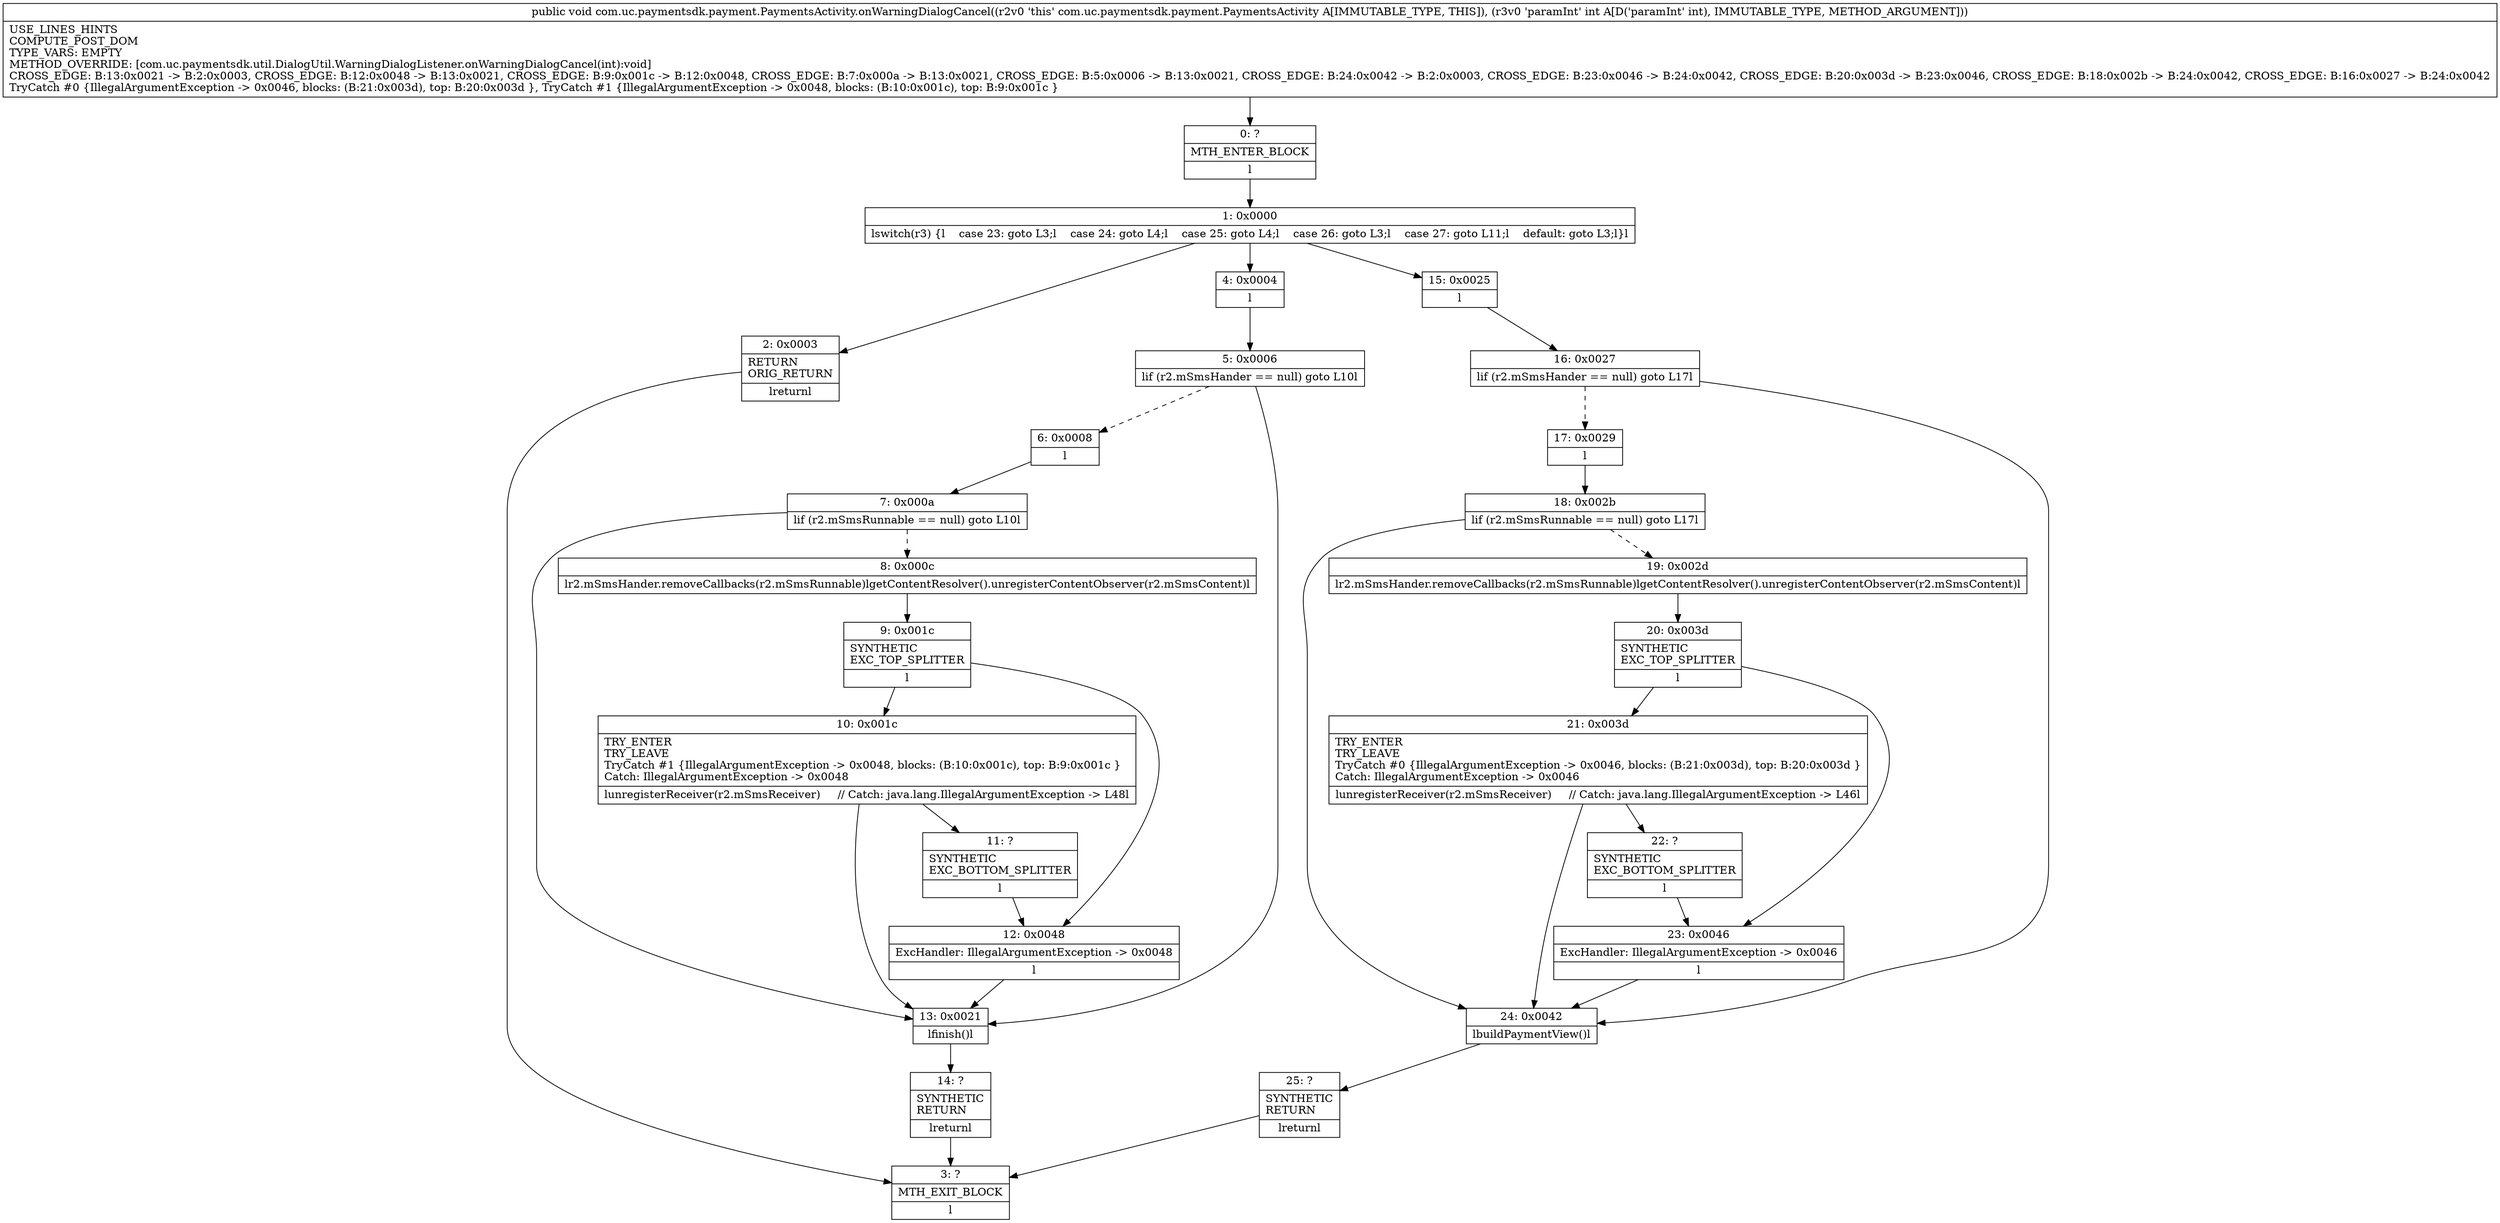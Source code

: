 digraph "CFG forcom.uc.paymentsdk.payment.PaymentsActivity.onWarningDialogCancel(I)V" {
Node_0 [shape=record,label="{0\:\ ?|MTH_ENTER_BLOCK\l|l}"];
Node_1 [shape=record,label="{1\:\ 0x0000|lswitch(r3) \{l    case 23: goto L3;l    case 24: goto L4;l    case 25: goto L4;l    case 26: goto L3;l    case 27: goto L11;l    default: goto L3;l\}l}"];
Node_2 [shape=record,label="{2\:\ 0x0003|RETURN\lORIG_RETURN\l|lreturnl}"];
Node_3 [shape=record,label="{3\:\ ?|MTH_EXIT_BLOCK\l|l}"];
Node_4 [shape=record,label="{4\:\ 0x0004|l}"];
Node_5 [shape=record,label="{5\:\ 0x0006|lif (r2.mSmsHander == null) goto L10l}"];
Node_6 [shape=record,label="{6\:\ 0x0008|l}"];
Node_7 [shape=record,label="{7\:\ 0x000a|lif (r2.mSmsRunnable == null) goto L10l}"];
Node_8 [shape=record,label="{8\:\ 0x000c|lr2.mSmsHander.removeCallbacks(r2.mSmsRunnable)lgetContentResolver().unregisterContentObserver(r2.mSmsContent)l}"];
Node_9 [shape=record,label="{9\:\ 0x001c|SYNTHETIC\lEXC_TOP_SPLITTER\l|l}"];
Node_10 [shape=record,label="{10\:\ 0x001c|TRY_ENTER\lTRY_LEAVE\lTryCatch #1 \{IllegalArgumentException \-\> 0x0048, blocks: (B:10:0x001c), top: B:9:0x001c \}\lCatch: IllegalArgumentException \-\> 0x0048\l|lunregisterReceiver(r2.mSmsReceiver)     \/\/ Catch: java.lang.IllegalArgumentException \-\> L48l}"];
Node_11 [shape=record,label="{11\:\ ?|SYNTHETIC\lEXC_BOTTOM_SPLITTER\l|l}"];
Node_12 [shape=record,label="{12\:\ 0x0048|ExcHandler: IllegalArgumentException \-\> 0x0048\l|l}"];
Node_13 [shape=record,label="{13\:\ 0x0021|lfinish()l}"];
Node_14 [shape=record,label="{14\:\ ?|SYNTHETIC\lRETURN\l|lreturnl}"];
Node_15 [shape=record,label="{15\:\ 0x0025|l}"];
Node_16 [shape=record,label="{16\:\ 0x0027|lif (r2.mSmsHander == null) goto L17l}"];
Node_17 [shape=record,label="{17\:\ 0x0029|l}"];
Node_18 [shape=record,label="{18\:\ 0x002b|lif (r2.mSmsRunnable == null) goto L17l}"];
Node_19 [shape=record,label="{19\:\ 0x002d|lr2.mSmsHander.removeCallbacks(r2.mSmsRunnable)lgetContentResolver().unregisterContentObserver(r2.mSmsContent)l}"];
Node_20 [shape=record,label="{20\:\ 0x003d|SYNTHETIC\lEXC_TOP_SPLITTER\l|l}"];
Node_21 [shape=record,label="{21\:\ 0x003d|TRY_ENTER\lTRY_LEAVE\lTryCatch #0 \{IllegalArgumentException \-\> 0x0046, blocks: (B:21:0x003d), top: B:20:0x003d \}\lCatch: IllegalArgumentException \-\> 0x0046\l|lunregisterReceiver(r2.mSmsReceiver)     \/\/ Catch: java.lang.IllegalArgumentException \-\> L46l}"];
Node_22 [shape=record,label="{22\:\ ?|SYNTHETIC\lEXC_BOTTOM_SPLITTER\l|l}"];
Node_23 [shape=record,label="{23\:\ 0x0046|ExcHandler: IllegalArgumentException \-\> 0x0046\l|l}"];
Node_24 [shape=record,label="{24\:\ 0x0042|lbuildPaymentView()l}"];
Node_25 [shape=record,label="{25\:\ ?|SYNTHETIC\lRETURN\l|lreturnl}"];
MethodNode[shape=record,label="{public void com.uc.paymentsdk.payment.PaymentsActivity.onWarningDialogCancel((r2v0 'this' com.uc.paymentsdk.payment.PaymentsActivity A[IMMUTABLE_TYPE, THIS]), (r3v0 'paramInt' int A[D('paramInt' int), IMMUTABLE_TYPE, METHOD_ARGUMENT]))  | USE_LINES_HINTS\lCOMPUTE_POST_DOM\lTYPE_VARS: EMPTY\lMETHOD_OVERRIDE: [com.uc.paymentsdk.util.DialogUtil.WarningDialogListener.onWarningDialogCancel(int):void]\lCROSS_EDGE: B:13:0x0021 \-\> B:2:0x0003, CROSS_EDGE: B:12:0x0048 \-\> B:13:0x0021, CROSS_EDGE: B:9:0x001c \-\> B:12:0x0048, CROSS_EDGE: B:7:0x000a \-\> B:13:0x0021, CROSS_EDGE: B:5:0x0006 \-\> B:13:0x0021, CROSS_EDGE: B:24:0x0042 \-\> B:2:0x0003, CROSS_EDGE: B:23:0x0046 \-\> B:24:0x0042, CROSS_EDGE: B:20:0x003d \-\> B:23:0x0046, CROSS_EDGE: B:18:0x002b \-\> B:24:0x0042, CROSS_EDGE: B:16:0x0027 \-\> B:24:0x0042\lTryCatch #0 \{IllegalArgumentException \-\> 0x0046, blocks: (B:21:0x003d), top: B:20:0x003d \}, TryCatch #1 \{IllegalArgumentException \-\> 0x0048, blocks: (B:10:0x001c), top: B:9:0x001c \}\l}"];
MethodNode -> Node_0;
Node_0 -> Node_1;
Node_1 -> Node_2;
Node_1 -> Node_4;
Node_1 -> Node_15;
Node_2 -> Node_3;
Node_4 -> Node_5;
Node_5 -> Node_6[style=dashed];
Node_5 -> Node_13;
Node_6 -> Node_7;
Node_7 -> Node_8[style=dashed];
Node_7 -> Node_13;
Node_8 -> Node_9;
Node_9 -> Node_10;
Node_9 -> Node_12;
Node_10 -> Node_13;
Node_10 -> Node_11;
Node_11 -> Node_12;
Node_12 -> Node_13;
Node_13 -> Node_14;
Node_14 -> Node_3;
Node_15 -> Node_16;
Node_16 -> Node_17[style=dashed];
Node_16 -> Node_24;
Node_17 -> Node_18;
Node_18 -> Node_19[style=dashed];
Node_18 -> Node_24;
Node_19 -> Node_20;
Node_20 -> Node_21;
Node_20 -> Node_23;
Node_21 -> Node_24;
Node_21 -> Node_22;
Node_22 -> Node_23;
Node_23 -> Node_24;
Node_24 -> Node_25;
Node_25 -> Node_3;
}

